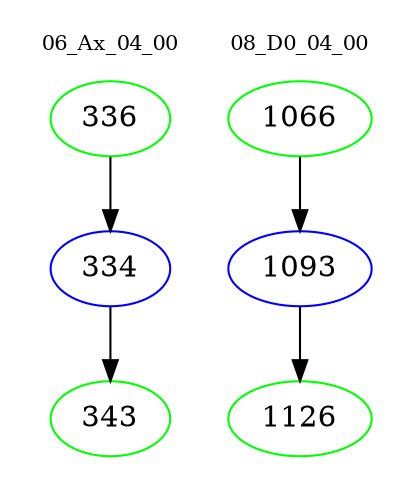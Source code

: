 digraph{
subgraph cluster_0 {
color = white
label = "06_Ax_04_00";
fontsize=10;
T0_336 [label="336", color="green"]
T0_336 -> T0_334 [color="black"]
T0_334 [label="334", color="blue"]
T0_334 -> T0_343 [color="black"]
T0_343 [label="343", color="green"]
}
subgraph cluster_1 {
color = white
label = "08_D0_04_00";
fontsize=10;
T1_1066 [label="1066", color="green"]
T1_1066 -> T1_1093 [color="black"]
T1_1093 [label="1093", color="blue"]
T1_1093 -> T1_1126 [color="black"]
T1_1126 [label="1126", color="green"]
}
}
